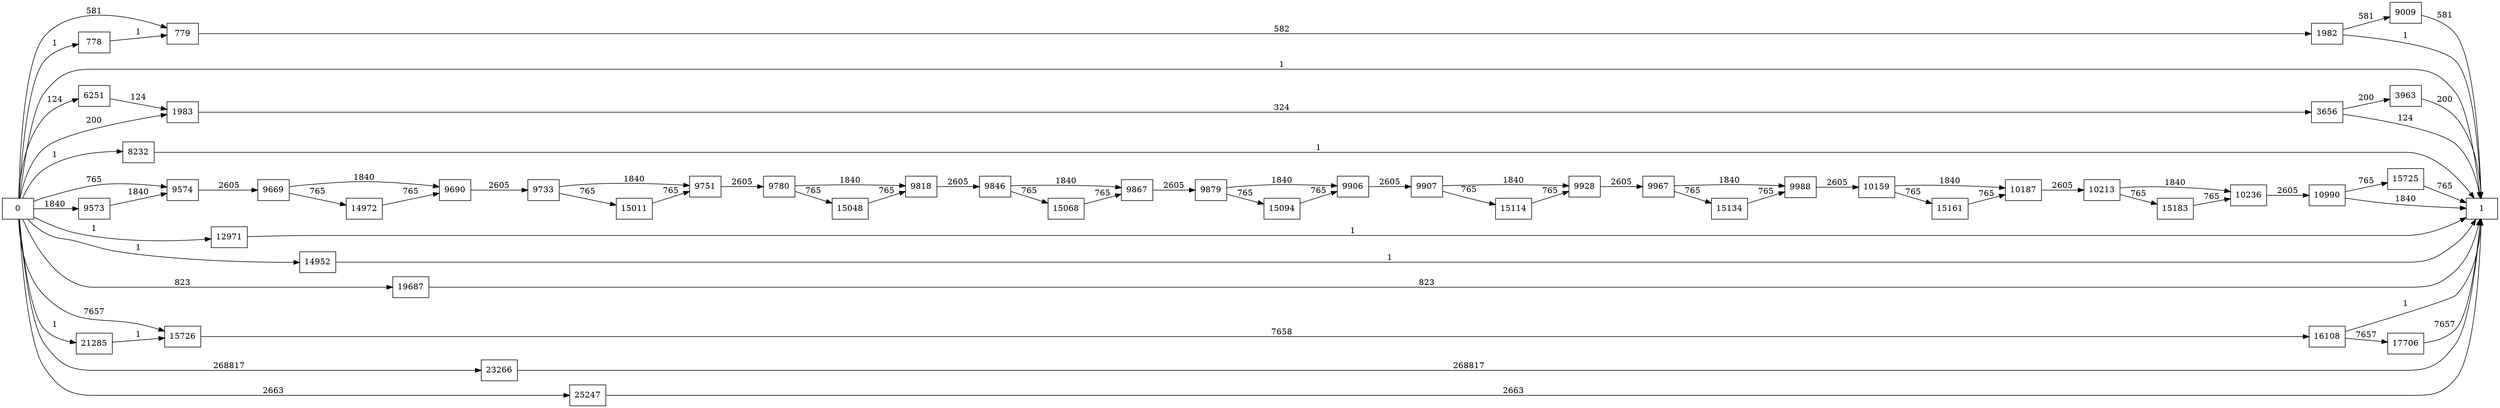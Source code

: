 digraph {
	graph [rankdir=LR]
	node [shape=rectangle]
	778 -> 779 [label=1]
	779 -> 1982 [label=582]
	1982 -> 1 [label=1]
	1982 -> 9009 [label=581]
	1983 -> 3656 [label=324]
	3656 -> 1 [label=124]
	3656 -> 3963 [label=200]
	3963 -> 1 [label=200]
	6251 -> 1983 [label=124]
	8232 -> 1 [label=1]
	9009 -> 1 [label=581]
	9573 -> 9574 [label=1840]
	9574 -> 9669 [label=2605]
	9669 -> 9690 [label=1840]
	9669 -> 14972 [label=765]
	9690 -> 9733 [label=2605]
	9733 -> 9751 [label=1840]
	9733 -> 15011 [label=765]
	9751 -> 9780 [label=2605]
	9780 -> 9818 [label=1840]
	9780 -> 15048 [label=765]
	9818 -> 9846 [label=2605]
	9846 -> 9867 [label=1840]
	9846 -> 15068 [label=765]
	9867 -> 9879 [label=2605]
	9879 -> 9906 [label=1840]
	9879 -> 15094 [label=765]
	9906 -> 9907 [label=2605]
	9907 -> 9928 [label=1840]
	9907 -> 15114 [label=765]
	9928 -> 9967 [label=2605]
	9967 -> 9988 [label=1840]
	9967 -> 15134 [label=765]
	9988 -> 10159 [label=2605]
	10159 -> 10187 [label=1840]
	10159 -> 15161 [label=765]
	10187 -> 10213 [label=2605]
	10213 -> 10236 [label=1840]
	10213 -> 15183 [label=765]
	10236 -> 10990 [label=2605]
	10990 -> 1 [label=1840]
	10990 -> 15725 [label=765]
	12971 -> 1 [label=1]
	14952 -> 1 [label=1]
	14972 -> 9690 [label=765]
	15011 -> 9751 [label=765]
	15048 -> 9818 [label=765]
	15068 -> 9867 [label=765]
	15094 -> 9906 [label=765]
	15114 -> 9928 [label=765]
	15134 -> 9988 [label=765]
	15161 -> 10187 [label=765]
	15183 -> 10236 [label=765]
	15725 -> 1 [label=765]
	15726 -> 16108 [label=7658]
	16108 -> 1 [label=1]
	16108 -> 17706 [label=7657]
	17706 -> 1 [label=7657]
	19687 -> 1 [label=823]
	21285 -> 15726 [label=1]
	23266 -> 1 [label=268817]
	25247 -> 1 [label=2663]
	0 -> 1983 [label=200]
	0 -> 779 [label=581]
	0 -> 9574 [label=765]
	0 -> 15726 [label=7657]
	0 -> 778 [label=1]
	0 -> 1 [label=1]
	0 -> 6251 [label=124]
	0 -> 8232 [label=1]
	0 -> 9573 [label=1840]
	0 -> 12971 [label=1]
	0 -> 14952 [label=1]
	0 -> 19687 [label=823]
	0 -> 21285 [label=1]
	0 -> 23266 [label=268817]
	0 -> 25247 [label=2663]
}

